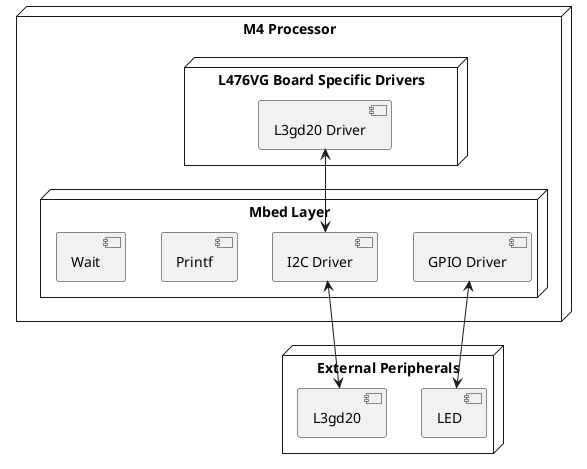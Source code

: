 @startuml

node "M4 Processor" {
  node "L476VG Board Specific Drivers" {
    [L3gd20 Driver] as imuDriver
  }
  node "Mbed Layer" {
    [GPIO Driver] as gpioDriver
    [I2C Driver] as i2cDriver
    [Printf] as printf
    [Wait] as wait
  }
}
node "External Peripherals" {
  [LED] as led
  [L3gd20] as imu
}
gpioDriver <-down-> led
imuDriver <-down-> i2cDriver
i2cDriver <-down-> imu


@enduml